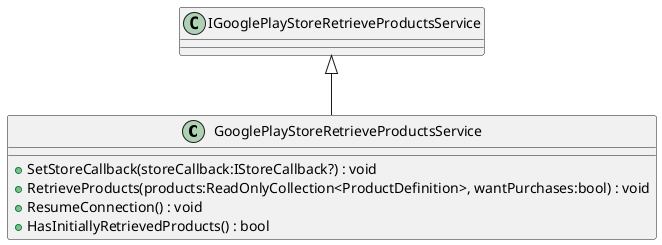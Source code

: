 @startuml
class GooglePlayStoreRetrieveProductsService {
    + SetStoreCallback(storeCallback:IStoreCallback?) : void
    + RetrieveProducts(products:ReadOnlyCollection<ProductDefinition>, wantPurchases:bool) : void
    + ResumeConnection() : void
    + HasInitiallyRetrievedProducts() : bool
}
IGooglePlayStoreRetrieveProductsService <|-- GooglePlayStoreRetrieveProductsService
@enduml
